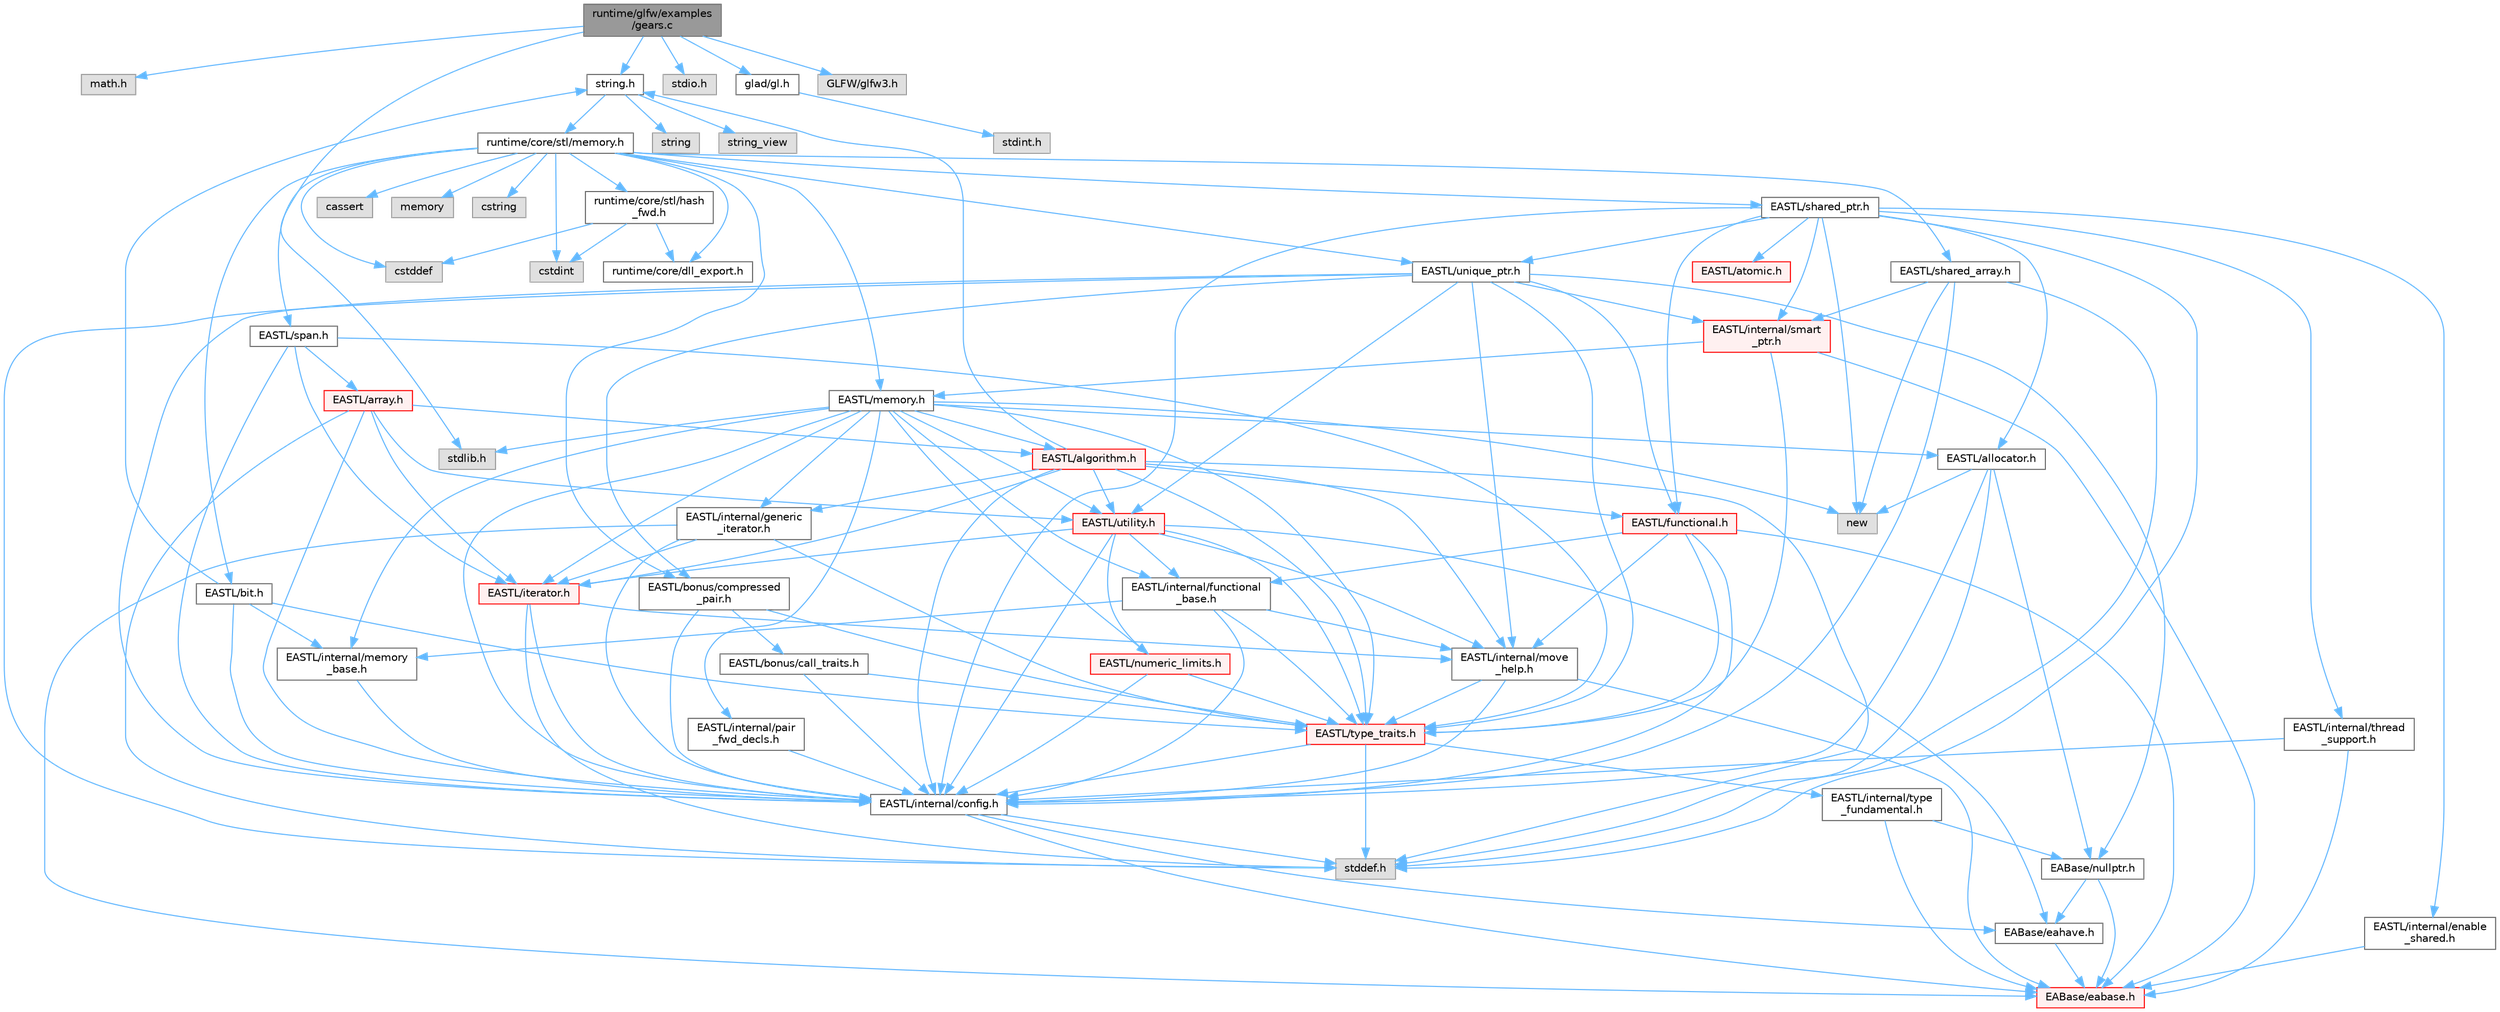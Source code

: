 digraph "runtime/glfw/examples/gears.c"
{
 // LATEX_PDF_SIZE
  bgcolor="transparent";
  edge [fontname=Helvetica,fontsize=10,labelfontname=Helvetica,labelfontsize=10];
  node [fontname=Helvetica,fontsize=10,shape=box,height=0.2,width=0.4];
  Node1 [id="Node000001",label="runtime/glfw/examples\l/gears.c",height=0.2,width=0.4,color="gray40", fillcolor="grey60", style="filled", fontcolor="black",tooltip=" "];
  Node1 -> Node2 [id="edge1_Node000001_Node000002",color="steelblue1",style="solid",tooltip=" "];
  Node2 [id="Node000002",label="math.h",height=0.2,width=0.4,color="grey60", fillcolor="#E0E0E0", style="filled",tooltip=" "];
  Node1 -> Node3 [id="edge2_Node000001_Node000003",color="steelblue1",style="solid",tooltip=" "];
  Node3 [id="Node000003",label="stdlib.h",height=0.2,width=0.4,color="grey60", fillcolor="#E0E0E0", style="filled",tooltip=" "];
  Node1 -> Node4 [id="edge3_Node000001_Node000004",color="steelblue1",style="solid",tooltip=" "];
  Node4 [id="Node000004",label="stdio.h",height=0.2,width=0.4,color="grey60", fillcolor="#E0E0E0", style="filled",tooltip=" "];
  Node1 -> Node5 [id="edge4_Node000001_Node000005",color="steelblue1",style="solid",tooltip=" "];
  Node5 [id="Node000005",label="string.h",height=0.2,width=0.4,color="grey40", fillcolor="white", style="filled",URL="$string_8h.html",tooltip=" "];
  Node5 -> Node6 [id="edge5_Node000005_Node000006",color="steelblue1",style="solid",tooltip=" "];
  Node6 [id="Node000006",label="string",height=0.2,width=0.4,color="grey60", fillcolor="#E0E0E0", style="filled",tooltip=" "];
  Node5 -> Node7 [id="edge6_Node000005_Node000007",color="steelblue1",style="solid",tooltip=" "];
  Node7 [id="Node000007",label="string_view",height=0.2,width=0.4,color="grey60", fillcolor="#E0E0E0", style="filled",tooltip=" "];
  Node5 -> Node8 [id="edge7_Node000005_Node000008",color="steelblue1",style="solid",tooltip=" "];
  Node8 [id="Node000008",label="runtime/core/stl/memory.h",height=0.2,width=0.4,color="grey40", fillcolor="white", style="filled",URL="$core_2stl_2memory_8h.html",tooltip=" "];
  Node8 -> Node9 [id="edge8_Node000008_Node000009",color="steelblue1",style="solid",tooltip=" "];
  Node9 [id="Node000009",label="cstddef",height=0.2,width=0.4,color="grey60", fillcolor="#E0E0E0", style="filled",tooltip=" "];
  Node8 -> Node10 [id="edge9_Node000008_Node000010",color="steelblue1",style="solid",tooltip=" "];
  Node10 [id="Node000010",label="cstdint",height=0.2,width=0.4,color="grey60", fillcolor="#E0E0E0", style="filled",tooltip=" "];
  Node8 -> Node11 [id="edge10_Node000008_Node000011",color="steelblue1",style="solid",tooltip=" "];
  Node11 [id="Node000011",label="cassert",height=0.2,width=0.4,color="grey60", fillcolor="#E0E0E0", style="filled",tooltip=" "];
  Node8 -> Node12 [id="edge11_Node000008_Node000012",color="steelblue1",style="solid",tooltip=" "];
  Node12 [id="Node000012",label="memory",height=0.2,width=0.4,color="grey60", fillcolor="#E0E0E0", style="filled",tooltip=" "];
  Node8 -> Node13 [id="edge12_Node000008_Node000013",color="steelblue1",style="solid",tooltip=" "];
  Node13 [id="Node000013",label="cstring",height=0.2,width=0.4,color="grey60", fillcolor="#E0E0E0", style="filled",tooltip=" "];
  Node8 -> Node14 [id="edge13_Node000008_Node000014",color="steelblue1",style="solid",tooltip=" "];
  Node14 [id="Node000014",label="EASTL/bit.h",height=0.2,width=0.4,color="grey40", fillcolor="white", style="filled",URL="$bit_8h.html",tooltip=" "];
  Node14 -> Node15 [id="edge14_Node000014_Node000015",color="steelblue1",style="solid",tooltip=" "];
  Node15 [id="Node000015",label="EASTL/internal/config.h",height=0.2,width=0.4,color="grey40", fillcolor="white", style="filled",URL="$config_8h.html",tooltip=" "];
  Node15 -> Node16 [id="edge15_Node000015_Node000016",color="steelblue1",style="solid",tooltip=" "];
  Node16 [id="Node000016",label="EABase/eabase.h",height=0.2,width=0.4,color="red", fillcolor="#FFF0F0", style="filled",URL="$eabase_8h.html",tooltip=" "];
  Node15 -> Node22 [id="edge16_Node000015_Node000022",color="steelblue1",style="solid",tooltip=" "];
  Node22 [id="Node000022",label="EABase/eahave.h",height=0.2,width=0.4,color="grey40", fillcolor="white", style="filled",URL="$eahave_8h.html",tooltip=" "];
  Node22 -> Node16 [id="edge17_Node000022_Node000016",color="steelblue1",style="solid",tooltip=" "];
  Node15 -> Node23 [id="edge18_Node000015_Node000023",color="steelblue1",style="solid",tooltip=" "];
  Node23 [id="Node000023",label="stddef.h",height=0.2,width=0.4,color="grey60", fillcolor="#E0E0E0", style="filled",tooltip=" "];
  Node14 -> Node24 [id="edge19_Node000014_Node000024",color="steelblue1",style="solid",tooltip=" "];
  Node24 [id="Node000024",label="EASTL/internal/memory\l_base.h",height=0.2,width=0.4,color="grey40", fillcolor="white", style="filled",URL="$memory__base_8h.html",tooltip=" "];
  Node24 -> Node15 [id="edge20_Node000024_Node000015",color="steelblue1",style="solid",tooltip=" "];
  Node14 -> Node25 [id="edge21_Node000014_Node000025",color="steelblue1",style="solid",tooltip=" "];
  Node25 [id="Node000025",label="EASTL/type_traits.h",height=0.2,width=0.4,color="red", fillcolor="#FFF0F0", style="filled",URL="$_e_a_s_t_l_2include_2_e_a_s_t_l_2type__traits_8h.html",tooltip=" "];
  Node25 -> Node15 [id="edge22_Node000025_Node000015",color="steelblue1",style="solid",tooltip=" "];
  Node25 -> Node23 [id="edge23_Node000025_Node000023",color="steelblue1",style="solid",tooltip=" "];
  Node25 -> Node26 [id="edge24_Node000025_Node000026",color="steelblue1",style="solid",tooltip=" "];
  Node26 [id="Node000026",label="EASTL/internal/type\l_fundamental.h",height=0.2,width=0.4,color="grey40", fillcolor="white", style="filled",URL="$type__fundamental_8h.html",tooltip=" "];
  Node26 -> Node16 [id="edge25_Node000026_Node000016",color="steelblue1",style="solid",tooltip=" "];
  Node26 -> Node27 [id="edge26_Node000026_Node000027",color="steelblue1",style="solid",tooltip=" "];
  Node27 [id="Node000027",label="EABase/nullptr.h",height=0.2,width=0.4,color="grey40", fillcolor="white", style="filled",URL="$nullptr_8h.html",tooltip=" "];
  Node27 -> Node16 [id="edge27_Node000027_Node000016",color="steelblue1",style="solid",tooltip=" "];
  Node27 -> Node22 [id="edge28_Node000027_Node000022",color="steelblue1",style="solid",tooltip=" "];
  Node14 -> Node5 [id="edge29_Node000014_Node000005",color="steelblue1",style="solid",tooltip=" "];
  Node8 -> Node35 [id="edge30_Node000008_Node000035",color="steelblue1",style="solid",tooltip=" "];
  Node35 [id="Node000035",label="EASTL/memory.h",height=0.2,width=0.4,color="grey40", fillcolor="white", style="filled",URL="$_e_a_s_t_l_2include_2_e_a_s_t_l_2memory_8h.html",tooltip=" "];
  Node35 -> Node15 [id="edge31_Node000035_Node000015",color="steelblue1",style="solid",tooltip=" "];
  Node35 -> Node24 [id="edge32_Node000035_Node000024",color="steelblue1",style="solid",tooltip=" "];
  Node35 -> Node36 [id="edge33_Node000035_Node000036",color="steelblue1",style="solid",tooltip=" "];
  Node36 [id="Node000036",label="EASTL/internal/generic\l_iterator.h",height=0.2,width=0.4,color="grey40", fillcolor="white", style="filled",URL="$generic__iterator_8h.html",tooltip=" "];
  Node36 -> Node16 [id="edge34_Node000036_Node000016",color="steelblue1",style="solid",tooltip=" "];
  Node36 -> Node15 [id="edge35_Node000036_Node000015",color="steelblue1",style="solid",tooltip=" "];
  Node36 -> Node37 [id="edge36_Node000036_Node000037",color="steelblue1",style="solid",tooltip=" "];
  Node37 [id="Node000037",label="EASTL/iterator.h",height=0.2,width=0.4,color="red", fillcolor="#FFF0F0", style="filled",URL="$_e_a_s_t_l_2include_2_e_a_s_t_l_2iterator_8h.html",tooltip=" "];
  Node37 -> Node15 [id="edge37_Node000037_Node000015",color="steelblue1",style="solid",tooltip=" "];
  Node37 -> Node38 [id="edge38_Node000037_Node000038",color="steelblue1",style="solid",tooltip=" "];
  Node38 [id="Node000038",label="EASTL/internal/move\l_help.h",height=0.2,width=0.4,color="grey40", fillcolor="white", style="filled",URL="$move__help_8h.html",tooltip=" "];
  Node38 -> Node16 [id="edge39_Node000038_Node000016",color="steelblue1",style="solid",tooltip=" "];
  Node38 -> Node15 [id="edge40_Node000038_Node000015",color="steelblue1",style="solid",tooltip=" "];
  Node38 -> Node25 [id="edge41_Node000038_Node000025",color="steelblue1",style="solid",tooltip=" "];
  Node37 -> Node23 [id="edge42_Node000037_Node000023",color="steelblue1",style="solid",tooltip=" "];
  Node36 -> Node25 [id="edge43_Node000036_Node000025",color="steelblue1",style="solid",tooltip=" "];
  Node35 -> Node40 [id="edge44_Node000035_Node000040",color="steelblue1",style="solid",tooltip=" "];
  Node40 [id="Node000040",label="EASTL/internal/pair\l_fwd_decls.h",height=0.2,width=0.4,color="grey40", fillcolor="white", style="filled",URL="$pair__fwd__decls_8h.html",tooltip=" "];
  Node40 -> Node15 [id="edge45_Node000040_Node000015",color="steelblue1",style="solid",tooltip=" "];
  Node35 -> Node41 [id="edge46_Node000035_Node000041",color="steelblue1",style="solid",tooltip=" "];
  Node41 [id="Node000041",label="EASTL/internal/functional\l_base.h",height=0.2,width=0.4,color="grey40", fillcolor="white", style="filled",URL="$functional__base_8h.html",tooltip=" "];
  Node41 -> Node15 [id="edge47_Node000041_Node000015",color="steelblue1",style="solid",tooltip=" "];
  Node41 -> Node24 [id="edge48_Node000041_Node000024",color="steelblue1",style="solid",tooltip=" "];
  Node41 -> Node38 [id="edge49_Node000041_Node000038",color="steelblue1",style="solid",tooltip=" "];
  Node41 -> Node25 [id="edge50_Node000041_Node000025",color="steelblue1",style="solid",tooltip=" "];
  Node35 -> Node42 [id="edge51_Node000035_Node000042",color="steelblue1",style="solid",tooltip=" "];
  Node42 [id="Node000042",label="EASTL/algorithm.h",height=0.2,width=0.4,color="red", fillcolor="#FFF0F0", style="filled",URL="$_e_a_s_t_l_2include_2_e_a_s_t_l_2algorithm_8h.html",tooltip=" "];
  Node42 -> Node15 [id="edge52_Node000042_Node000015",color="steelblue1",style="solid",tooltip=" "];
  Node42 -> Node25 [id="edge53_Node000042_Node000025",color="steelblue1",style="solid",tooltip=" "];
  Node42 -> Node38 [id="edge54_Node000042_Node000038",color="steelblue1",style="solid",tooltip=" "];
  Node42 -> Node37 [id="edge55_Node000042_Node000037",color="steelblue1",style="solid",tooltip=" "];
  Node42 -> Node45 [id="edge56_Node000042_Node000045",color="steelblue1",style="solid",tooltip=" "];
  Node45 [id="Node000045",label="EASTL/functional.h",height=0.2,width=0.4,color="red", fillcolor="#FFF0F0", style="filled",URL="$_e_a_s_t_l_2include_2_e_a_s_t_l_2functional_8h.html",tooltip=" "];
  Node45 -> Node16 [id="edge57_Node000045_Node000016",color="steelblue1",style="solid",tooltip=" "];
  Node45 -> Node15 [id="edge58_Node000045_Node000015",color="steelblue1",style="solid",tooltip=" "];
  Node45 -> Node38 [id="edge59_Node000045_Node000038",color="steelblue1",style="solid",tooltip=" "];
  Node45 -> Node25 [id="edge60_Node000045_Node000025",color="steelblue1",style="solid",tooltip=" "];
  Node45 -> Node41 [id="edge61_Node000045_Node000041",color="steelblue1",style="solid",tooltip=" "];
  Node42 -> Node52 [id="edge62_Node000042_Node000052",color="steelblue1",style="solid",tooltip=" "];
  Node52 [id="Node000052",label="EASTL/utility.h",height=0.2,width=0.4,color="red", fillcolor="#FFF0F0", style="filled",URL="$_e_a_s_t_l_2include_2_e_a_s_t_l_2utility_8h.html",tooltip=" "];
  Node52 -> Node15 [id="edge63_Node000052_Node000015",color="steelblue1",style="solid",tooltip=" "];
  Node52 -> Node25 [id="edge64_Node000052_Node000025",color="steelblue1",style="solid",tooltip=" "];
  Node52 -> Node37 [id="edge65_Node000052_Node000037",color="steelblue1",style="solid",tooltip=" "];
  Node52 -> Node53 [id="edge66_Node000052_Node000053",color="steelblue1",style="solid",tooltip=" "];
  Node53 [id="Node000053",label="EASTL/numeric_limits.h",height=0.2,width=0.4,color="red", fillcolor="#FFF0F0", style="filled",URL="$numeric__limits_8h.html",tooltip=" "];
  Node53 -> Node15 [id="edge67_Node000053_Node000015",color="steelblue1",style="solid",tooltip=" "];
  Node53 -> Node25 [id="edge68_Node000053_Node000025",color="steelblue1",style="solid",tooltip=" "];
  Node52 -> Node41 [id="edge69_Node000052_Node000041",color="steelblue1",style="solid",tooltip=" "];
  Node52 -> Node38 [id="edge70_Node000052_Node000038",color="steelblue1",style="solid",tooltip=" "];
  Node52 -> Node22 [id="edge71_Node000052_Node000022",color="steelblue1",style="solid",tooltip=" "];
  Node42 -> Node36 [id="edge72_Node000042_Node000036",color="steelblue1",style="solid",tooltip=" "];
  Node42 -> Node23 [id="edge73_Node000042_Node000023",color="steelblue1",style="solid",tooltip=" "];
  Node42 -> Node5 [id="edge74_Node000042_Node000005",color="steelblue1",style="solid",tooltip=" "];
  Node35 -> Node25 [id="edge75_Node000035_Node000025",color="steelblue1",style="solid",tooltip=" "];
  Node35 -> Node49 [id="edge76_Node000035_Node000049",color="steelblue1",style="solid",tooltip=" "];
  Node49 [id="Node000049",label="EASTL/allocator.h",height=0.2,width=0.4,color="grey40", fillcolor="white", style="filled",URL="$allocator_8h.html",tooltip=" "];
  Node49 -> Node15 [id="edge77_Node000049_Node000015",color="steelblue1",style="solid",tooltip=" "];
  Node49 -> Node27 [id="edge78_Node000049_Node000027",color="steelblue1",style="solid",tooltip=" "];
  Node49 -> Node23 [id="edge79_Node000049_Node000023",color="steelblue1",style="solid",tooltip=" "];
  Node49 -> Node50 [id="edge80_Node000049_Node000050",color="steelblue1",style="solid",tooltip=" "];
  Node50 [id="Node000050",label="new",height=0.2,width=0.4,color="grey60", fillcolor="#E0E0E0", style="filled",tooltip=" "];
  Node35 -> Node37 [id="edge81_Node000035_Node000037",color="steelblue1",style="solid",tooltip=" "];
  Node35 -> Node52 [id="edge82_Node000035_Node000052",color="steelblue1",style="solid",tooltip=" "];
  Node35 -> Node53 [id="edge83_Node000035_Node000053",color="steelblue1",style="solid",tooltip=" "];
  Node35 -> Node3 [id="edge84_Node000035_Node000003",color="steelblue1",style="solid",tooltip=" "];
  Node35 -> Node50 [id="edge85_Node000035_Node000050",color="steelblue1",style="solid",tooltip=" "];
  Node8 -> Node62 [id="edge86_Node000008_Node000062",color="steelblue1",style="solid",tooltip=" "];
  Node62 [id="Node000062",label="EASTL/shared_array.h",height=0.2,width=0.4,color="grey40", fillcolor="white", style="filled",URL="$shared__array_8h.html",tooltip=" "];
  Node62 -> Node15 [id="edge87_Node000062_Node000015",color="steelblue1",style="solid",tooltip=" "];
  Node62 -> Node63 [id="edge88_Node000062_Node000063",color="steelblue1",style="solid",tooltip=" "];
  Node63 [id="Node000063",label="EASTL/internal/smart\l_ptr.h",height=0.2,width=0.4,color="red", fillcolor="#FFF0F0", style="filled",URL="$smart__ptr_8h.html",tooltip=" "];
  Node63 -> Node16 [id="edge89_Node000063_Node000016",color="steelblue1",style="solid",tooltip=" "];
  Node63 -> Node35 [id="edge90_Node000063_Node000035",color="steelblue1",style="solid",tooltip=" "];
  Node63 -> Node25 [id="edge91_Node000063_Node000025",color="steelblue1",style="solid",tooltip=" "];
  Node62 -> Node50 [id="edge92_Node000062_Node000050",color="steelblue1",style="solid",tooltip=" "];
  Node62 -> Node23 [id="edge93_Node000062_Node000023",color="steelblue1",style="solid",tooltip=" "];
  Node8 -> Node65 [id="edge94_Node000008_Node000065",color="steelblue1",style="solid",tooltip=" "];
  Node65 [id="Node000065",label="EASTL/unique_ptr.h",height=0.2,width=0.4,color="grey40", fillcolor="white", style="filled",URL="$unique__ptr_8h.html",tooltip=" "];
  Node65 -> Node27 [id="edge95_Node000065_Node000027",color="steelblue1",style="solid",tooltip=" "];
  Node65 -> Node66 [id="edge96_Node000065_Node000066",color="steelblue1",style="solid",tooltip=" "];
  Node66 [id="Node000066",label="EASTL/bonus/compressed\l_pair.h",height=0.2,width=0.4,color="grey40", fillcolor="white", style="filled",URL="$compressed__pair_8h.html",tooltip=" "];
  Node66 -> Node15 [id="edge97_Node000066_Node000015",color="steelblue1",style="solid",tooltip=" "];
  Node66 -> Node25 [id="edge98_Node000066_Node000025",color="steelblue1",style="solid",tooltip=" "];
  Node66 -> Node67 [id="edge99_Node000066_Node000067",color="steelblue1",style="solid",tooltip=" "];
  Node67 [id="Node000067",label="EASTL/bonus/call_traits.h",height=0.2,width=0.4,color="grey40", fillcolor="white", style="filled",URL="$call__traits_8h.html",tooltip=" "];
  Node67 -> Node15 [id="edge100_Node000067_Node000015",color="steelblue1",style="solid",tooltip=" "];
  Node67 -> Node25 [id="edge101_Node000067_Node000025",color="steelblue1",style="solid",tooltip=" "];
  Node65 -> Node45 [id="edge102_Node000065_Node000045",color="steelblue1",style="solid",tooltip=" "];
  Node65 -> Node15 [id="edge103_Node000065_Node000015",color="steelblue1",style="solid",tooltip=" "];
  Node65 -> Node38 [id="edge104_Node000065_Node000038",color="steelblue1",style="solid",tooltip=" "];
  Node65 -> Node63 [id="edge105_Node000065_Node000063",color="steelblue1",style="solid",tooltip=" "];
  Node65 -> Node25 [id="edge106_Node000065_Node000025",color="steelblue1",style="solid",tooltip=" "];
  Node65 -> Node52 [id="edge107_Node000065_Node000052",color="steelblue1",style="solid",tooltip=" "];
  Node65 -> Node23 [id="edge108_Node000065_Node000023",color="steelblue1",style="solid",tooltip=" "];
  Node8 -> Node68 [id="edge109_Node000008_Node000068",color="steelblue1",style="solid",tooltip=" "];
  Node68 [id="Node000068",label="EASTL/shared_ptr.h",height=0.2,width=0.4,color="grey40", fillcolor="white", style="filled",URL="$shared__ptr_8h.html",tooltip=" "];
  Node68 -> Node15 [id="edge110_Node000068_Node000015",color="steelblue1",style="solid",tooltip=" "];
  Node68 -> Node63 [id="edge111_Node000068_Node000063",color="steelblue1",style="solid",tooltip=" "];
  Node68 -> Node69 [id="edge112_Node000068_Node000069",color="steelblue1",style="solid",tooltip=" "];
  Node69 [id="Node000069",label="EASTL/internal/thread\l_support.h",height=0.2,width=0.4,color="grey40", fillcolor="white", style="filled",URL="$thread__support_8h.html",tooltip=" "];
  Node69 -> Node16 [id="edge113_Node000069_Node000016",color="steelblue1",style="solid",tooltip=" "];
  Node69 -> Node15 [id="edge114_Node000069_Node000015",color="steelblue1",style="solid",tooltip=" "];
  Node68 -> Node65 [id="edge115_Node000068_Node000065",color="steelblue1",style="solid",tooltip=" "];
  Node68 -> Node45 [id="edge116_Node000068_Node000045",color="steelblue1",style="solid",tooltip=" "];
  Node68 -> Node49 [id="edge117_Node000068_Node000049",color="steelblue1",style="solid",tooltip=" "];
  Node68 -> Node70 [id="edge118_Node000068_Node000070",color="steelblue1",style="solid",tooltip=" "];
  Node70 [id="Node000070",label="EASTL/atomic.h",height=0.2,width=0.4,color="red", fillcolor="#FFF0F0", style="filled",URL="$_e_a_s_t_l_2include_2_e_a_s_t_l_2atomic_8h.html",tooltip=" "];
  Node68 -> Node50 [id="edge119_Node000068_Node000050",color="steelblue1",style="solid",tooltip=" "];
  Node68 -> Node23 [id="edge120_Node000068_Node000023",color="steelblue1",style="solid",tooltip=" "];
  Node68 -> Node147 [id="edge121_Node000068_Node000147",color="steelblue1",style="solid",tooltip=" "];
  Node147 [id="Node000147",label="EASTL/internal/enable\l_shared.h",height=0.2,width=0.4,color="grey40", fillcolor="white", style="filled",URL="$enable__shared_8h.html",tooltip=" "];
  Node147 -> Node16 [id="edge122_Node000147_Node000016",color="steelblue1",style="solid",tooltip=" "];
  Node8 -> Node148 [id="edge123_Node000008_Node000148",color="steelblue1",style="solid",tooltip=" "];
  Node148 [id="Node000148",label="EASTL/span.h",height=0.2,width=0.4,color="grey40", fillcolor="white", style="filled",URL="$span_8h.html",tooltip=" "];
  Node148 -> Node15 [id="edge124_Node000148_Node000015",color="steelblue1",style="solid",tooltip=" "];
  Node148 -> Node25 [id="edge125_Node000148_Node000025",color="steelblue1",style="solid",tooltip=" "];
  Node148 -> Node37 [id="edge126_Node000148_Node000037",color="steelblue1",style="solid",tooltip=" "];
  Node148 -> Node149 [id="edge127_Node000148_Node000149",color="steelblue1",style="solid",tooltip=" "];
  Node149 [id="Node000149",label="EASTL/array.h",height=0.2,width=0.4,color="red", fillcolor="#FFF0F0", style="filled",URL="$array_8h.html",tooltip=" "];
  Node149 -> Node15 [id="edge128_Node000149_Node000015",color="steelblue1",style="solid",tooltip=" "];
  Node149 -> Node37 [id="edge129_Node000149_Node000037",color="steelblue1",style="solid",tooltip=" "];
  Node149 -> Node42 [id="edge130_Node000149_Node000042",color="steelblue1",style="solid",tooltip=" "];
  Node149 -> Node52 [id="edge131_Node000149_Node000052",color="steelblue1",style="solid",tooltip=" "];
  Node149 -> Node23 [id="edge132_Node000149_Node000023",color="steelblue1",style="solid",tooltip=" "];
  Node8 -> Node66 [id="edge133_Node000008_Node000066",color="steelblue1",style="solid",tooltip=" "];
  Node8 -> Node151 [id="edge134_Node000008_Node000151",color="steelblue1",style="solid",tooltip=" "];
  Node151 [id="Node000151",label="runtime/core/dll_export.h",height=0.2,width=0.4,color="grey40", fillcolor="white", style="filled",URL="$dll__export_8h.html",tooltip=" "];
  Node8 -> Node152 [id="edge135_Node000008_Node000152",color="steelblue1",style="solid",tooltip=" "];
  Node152 [id="Node000152",label="runtime/core/stl/hash\l_fwd.h",height=0.2,width=0.4,color="grey40", fillcolor="white", style="filled",URL="$hash__fwd_8h.html",tooltip=" "];
  Node152 -> Node9 [id="edge136_Node000152_Node000009",color="steelblue1",style="solid",tooltip=" "];
  Node152 -> Node10 [id="edge137_Node000152_Node000010",color="steelblue1",style="solid",tooltip=" "];
  Node152 -> Node151 [id="edge138_Node000152_Node000151",color="steelblue1",style="solid",tooltip=" "];
  Node1 -> Node153 [id="edge139_Node000001_Node000153",color="steelblue1",style="solid",tooltip=" "];
  Node153 [id="Node000153",label="glad/gl.h",height=0.2,width=0.4,color="grey40", fillcolor="white", style="filled",URL="$gl_8h.html",tooltip=" "];
  Node153 -> Node154 [id="edge140_Node000153_Node000154",color="steelblue1",style="solid",tooltip=" "];
  Node154 [id="Node000154",label="stdint.h",height=0.2,width=0.4,color="grey60", fillcolor="#E0E0E0", style="filled",tooltip=" "];
  Node1 -> Node155 [id="edge141_Node000001_Node000155",color="steelblue1",style="solid",tooltip=" "];
  Node155 [id="Node000155",label="GLFW/glfw3.h",height=0.2,width=0.4,color="grey60", fillcolor="#E0E0E0", style="filled",tooltip=" "];
}
